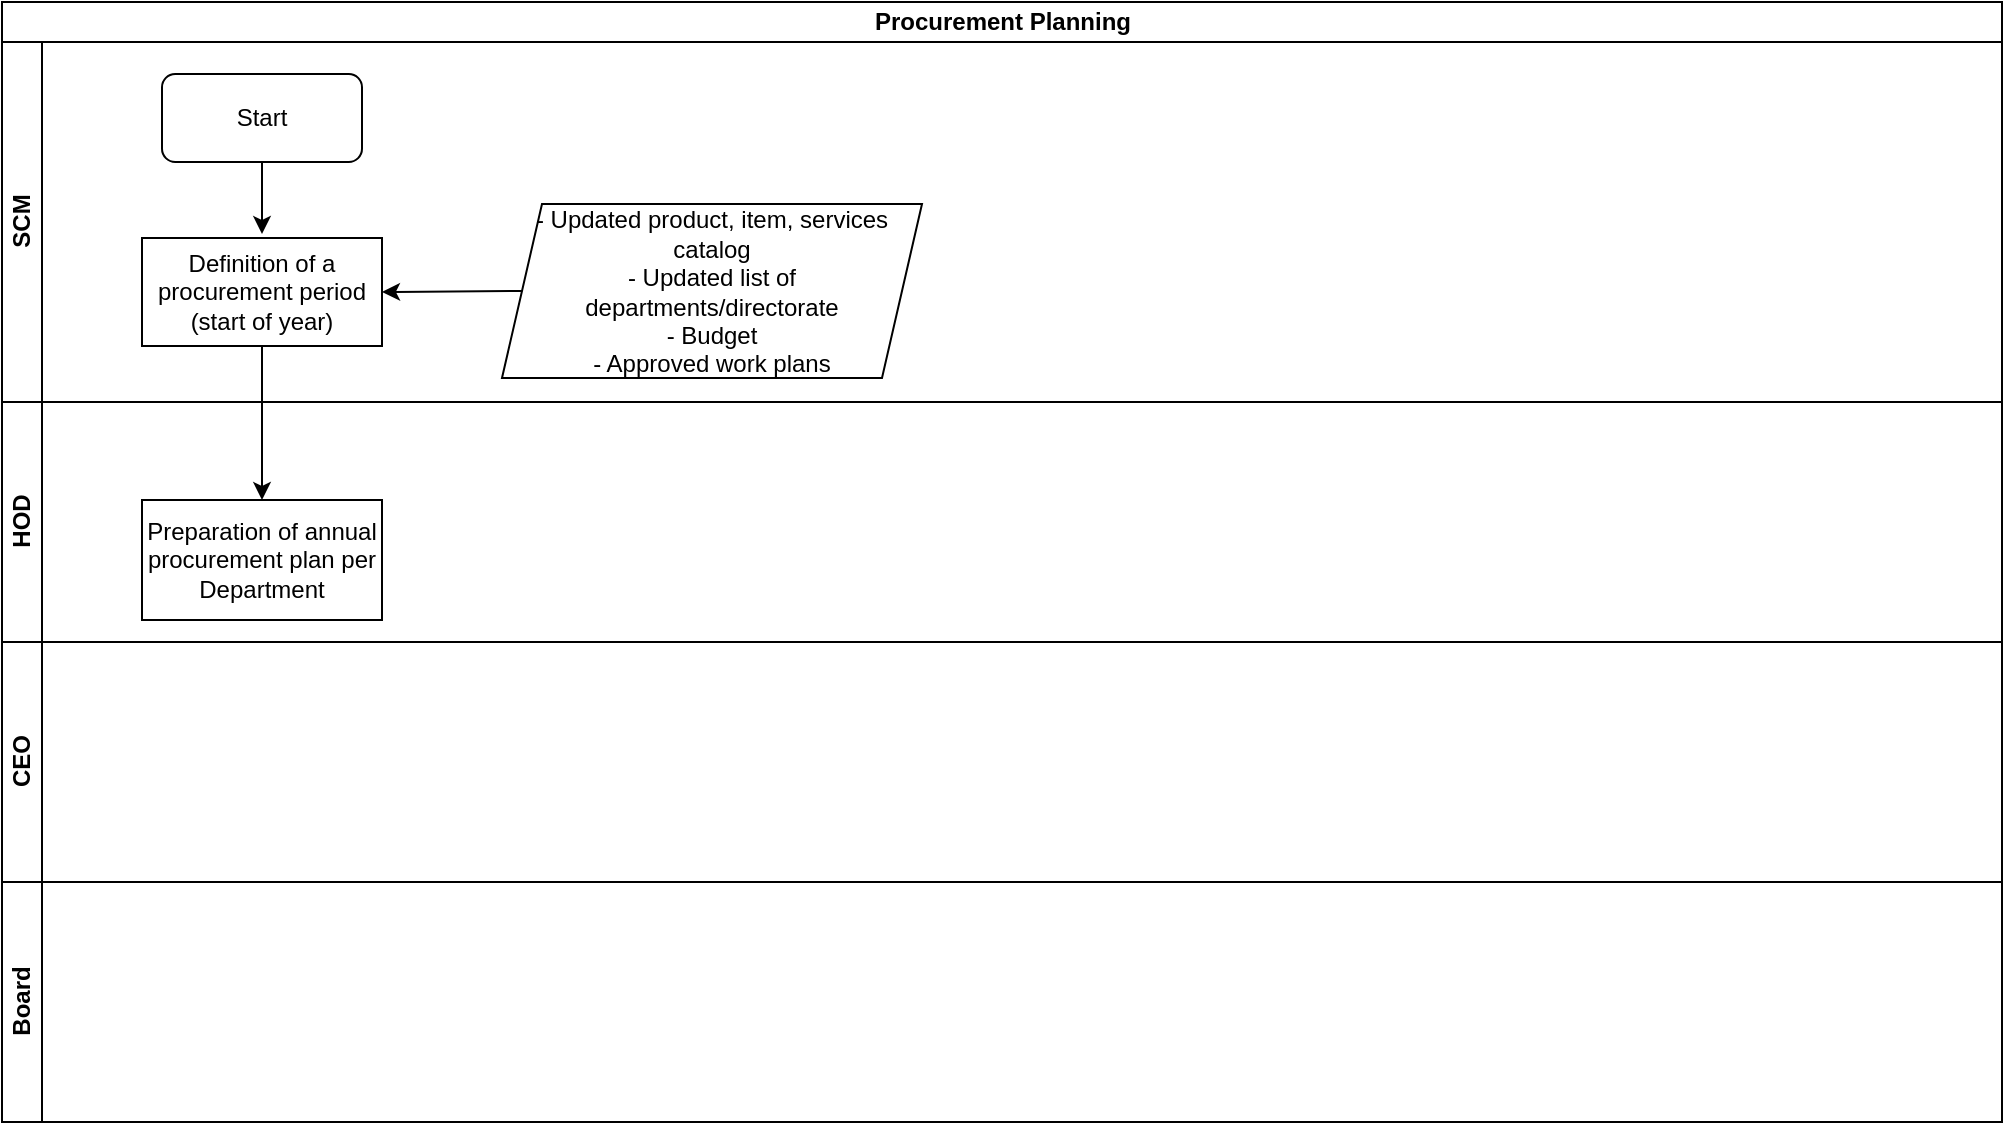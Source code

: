 <mxfile version="13.6.5" type="github">
  <diagram id="n8KRO-15VKzDYcnD0hiF" name="Page-1">
    <mxGraphModel dx="1038" dy="547" grid="1" gridSize="10" guides="1" tooltips="1" connect="1" arrows="1" fold="1" page="1" pageScale="1" pageWidth="1169" pageHeight="827" math="0" shadow="0">
      <root>
        <mxCell id="0" />
        <mxCell id="1" parent="0" />
        <mxCell id="THTT-mHFmN4pJH_GiKkk-1" value="Procurement Planning" style="swimlane;html=1;childLayout=stackLayout;resizeParent=1;resizeParentMax=0;horizontal=1;startSize=20;horizontalStack=0;" vertex="1" parent="1">
          <mxGeometry x="40" y="34" width="1000" height="560" as="geometry" />
        </mxCell>
        <mxCell id="THTT-mHFmN4pJH_GiKkk-2" value="SCM" style="swimlane;html=1;startSize=20;horizontal=0;" vertex="1" parent="THTT-mHFmN4pJH_GiKkk-1">
          <mxGeometry y="20" width="1000" height="180" as="geometry" />
        </mxCell>
        <mxCell id="THTT-mHFmN4pJH_GiKkk-5" value="Start" style="rounded=1;whiteSpace=wrap;html=1;" vertex="1" parent="THTT-mHFmN4pJH_GiKkk-2">
          <mxGeometry x="80" y="16" width="100" height="44" as="geometry" />
        </mxCell>
        <mxCell id="THTT-mHFmN4pJH_GiKkk-12" value="Definition of a procurement period (start of year)" style="rounded=0;whiteSpace=wrap;html=1;" vertex="1" parent="THTT-mHFmN4pJH_GiKkk-2">
          <mxGeometry x="70" y="98" width="120" height="54" as="geometry" />
        </mxCell>
        <mxCell id="THTT-mHFmN4pJH_GiKkk-3" value="HOD" style="swimlane;html=1;startSize=20;horizontal=0;" vertex="1" parent="THTT-mHFmN4pJH_GiKkk-1">
          <mxGeometry y="200" width="1000" height="120" as="geometry" />
        </mxCell>
        <mxCell id="THTT-mHFmN4pJH_GiKkk-19" value="" style="endArrow=classic;html=1;exitX=0.5;exitY=1;exitDx=0;exitDy=0;" edge="1" parent="THTT-mHFmN4pJH_GiKkk-3" source="THTT-mHFmN4pJH_GiKkk-5">
          <mxGeometry width="50" height="50" relative="1" as="geometry">
            <mxPoint x="80" y="90" as="sourcePoint" />
            <mxPoint x="130" y="-84" as="targetPoint" />
          </mxGeometry>
        </mxCell>
        <mxCell id="THTT-mHFmN4pJH_GiKkk-20" value="Preparation of annual procurement plan per Department" style="whiteSpace=wrap;html=1;rounded=0;" vertex="1" parent="THTT-mHFmN4pJH_GiKkk-3">
          <mxGeometry x="70" y="49" width="120" height="60" as="geometry" />
        </mxCell>
        <mxCell id="THTT-mHFmN4pJH_GiKkk-4" value="CEO" style="swimlane;html=1;startSize=20;horizontal=0;" vertex="1" parent="THTT-mHFmN4pJH_GiKkk-1">
          <mxGeometry y="320" width="1000" height="120" as="geometry" />
        </mxCell>
        <mxCell id="THTT-mHFmN4pJH_GiKkk-11" value="Board" style="swimlane;html=1;startSize=20;horizontal=0;" vertex="1" parent="THTT-mHFmN4pJH_GiKkk-1">
          <mxGeometry y="440" width="1000" height="120" as="geometry" />
        </mxCell>
        <mxCell id="THTT-mHFmN4pJH_GiKkk-21" value="" style="edgeStyle=orthogonalEdgeStyle;rounded=0;orthogonalLoop=1;jettySize=auto;html=1;" edge="1" parent="THTT-mHFmN4pJH_GiKkk-1" source="THTT-mHFmN4pJH_GiKkk-12" target="THTT-mHFmN4pJH_GiKkk-20">
          <mxGeometry relative="1" as="geometry" />
        </mxCell>
        <mxCell id="THTT-mHFmN4pJH_GiKkk-13" value="&lt;div&gt;- Updated product, item, services catalog&lt;/div&gt;&lt;div&gt;- Updated list of departments/directorate&lt;/div&gt;&lt;div&gt;- Budget&lt;/div&gt;&lt;div&gt;- Approved work plans&lt;br&gt;&lt;/div&gt;" style="shape=parallelogram;perimeter=parallelogramPerimeter;whiteSpace=wrap;html=1;fixedSize=1;rounded=0;" vertex="1" parent="1">
          <mxGeometry x="290" y="135" width="210" height="87" as="geometry" />
        </mxCell>
        <mxCell id="THTT-mHFmN4pJH_GiKkk-16" value="" style="endArrow=classic;html=1;exitX=0;exitY=0.5;exitDx=0;exitDy=0;entryX=1;entryY=0.5;entryDx=0;entryDy=0;" edge="1" parent="1" source="THTT-mHFmN4pJH_GiKkk-13" target="THTT-mHFmN4pJH_GiKkk-12">
          <mxGeometry width="50" height="50" relative="1" as="geometry">
            <mxPoint x="500" y="322" as="sourcePoint" />
            <mxPoint x="550" y="272" as="targetPoint" />
          </mxGeometry>
        </mxCell>
      </root>
    </mxGraphModel>
  </diagram>
</mxfile>
